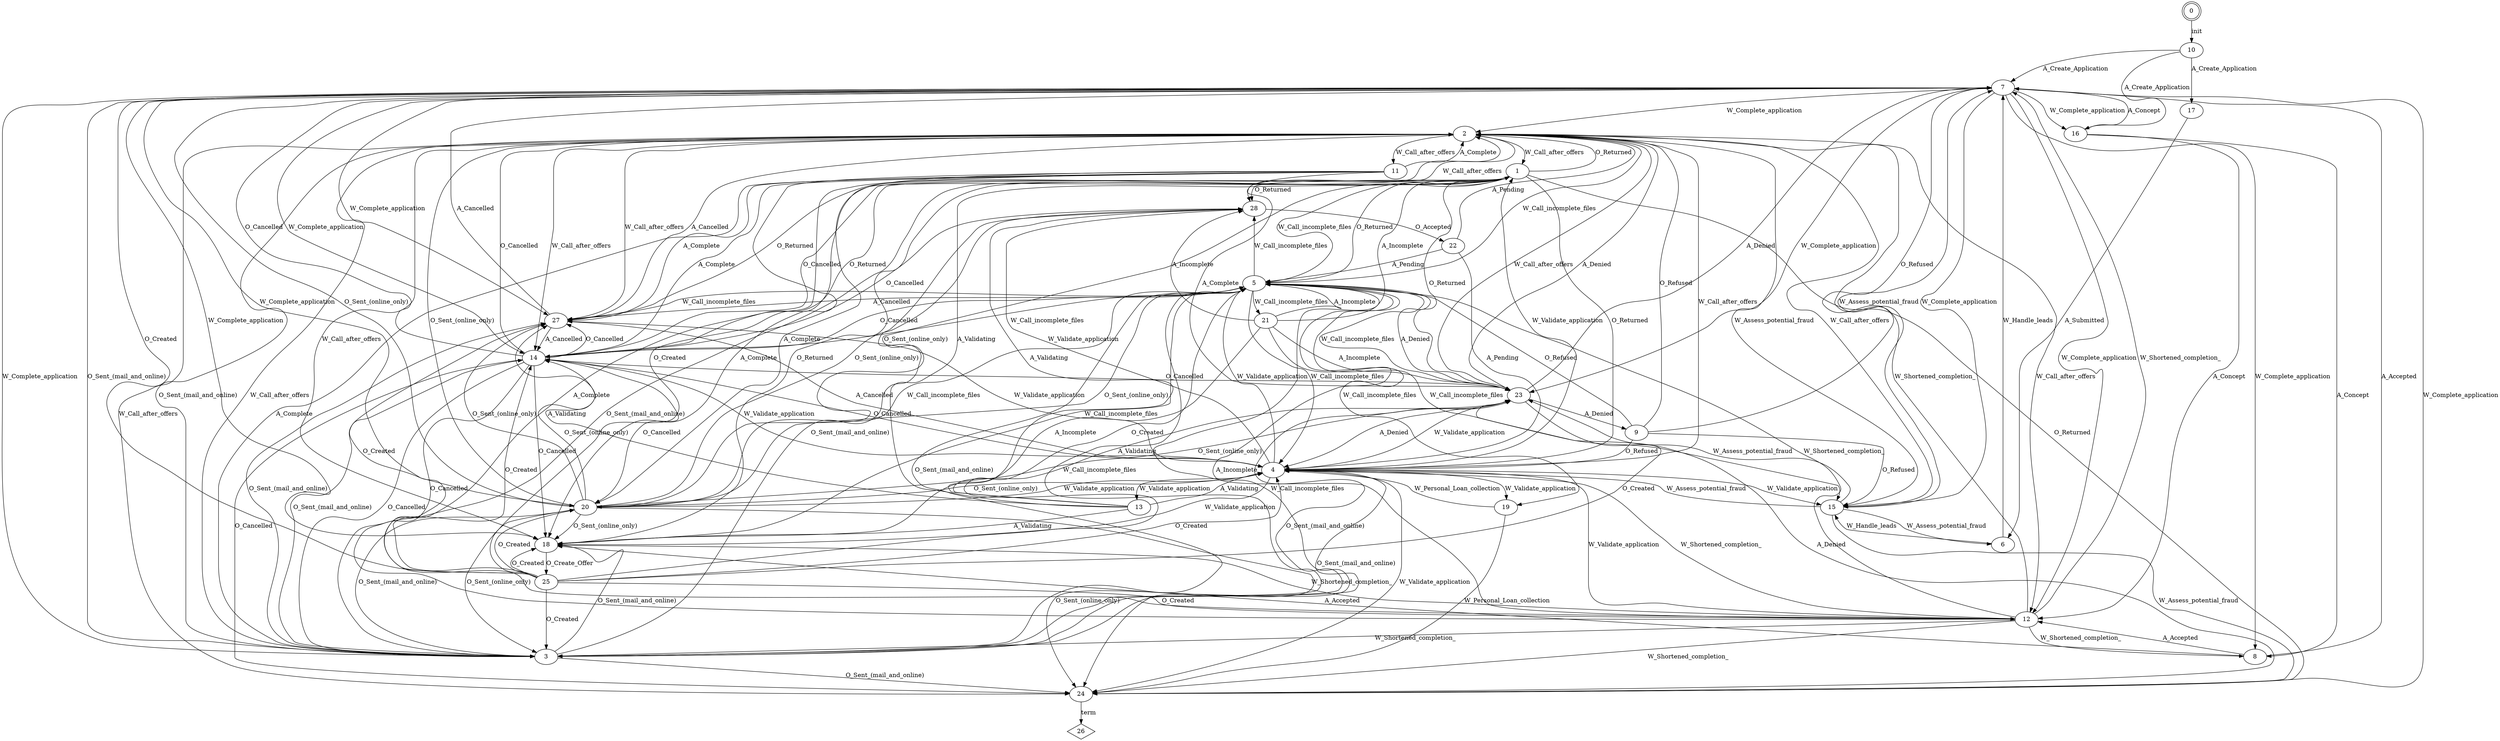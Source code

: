 strict digraph  {
0 [shape=doublecircle];
1;
2;
3;
4;
5;
6;
7;
8;
9;
10;
11;
12;
13;
14;
15;
16;
17;
18;
19;
20;
21;
22;
23;
24;
25;
26 [shape=diamond];
27;
28;
0 -> 10  [label=init, weight=31509];
1 -> 24  [label=O_Returned, weight=1];
1 -> 5  [label=O_Returned, weight=1536];
1 -> 4  [label=O_Returned, weight=21235];
1 -> 18  [label=O_Returned, weight=2];
1 -> 2  [label=O_Returned, weight=1];
1 -> 27  [label=O_Returned, weight=4];
1 -> 14  [label=O_Returned, weight=2];
1 -> 28  [label=O_Returned, weight=483];
1 -> 23  [label=O_Returned, weight=25];
2 -> 24  [label=W_Call_after_offers, weight=9457];
2 -> 12  [label=W_Call_after_offers, weight=26];
2 -> 15  [label=W_Call_after_offers, weight=18];
2 -> 3  [label=W_Call_after_offers, weight=14];
2 -> 1  [label=W_Call_after_offers, weight=1];
2 -> 18  [label=W_Call_after_offers, weight=3931];
2 -> 11  [label=W_Call_after_offers, weight=31362];
2 -> 27  [label=W_Call_after_offers, weight=8539];
2 -> 14  [label=W_Call_after_offers, weight=208];
2 -> 28  [label=W_Call_after_offers, weight=2];
2 -> 23  [label=W_Call_after_offers, weight=85];
2 -> 4  [label=W_Call_after_offers, weight=21880];
3 -> 24  [label="O_Sent_(mail_and_online)", weight=15];
3 -> 5  [label="O_Sent_(mail_and_online)", weight=748];
3 -> 7  [label="O_Sent_(mail_and_online)", weight=30912];
3 -> 1  [label="O_Sent_(mail_and_online)", weight=100];
3 -> 18  [label="O_Sent_(mail_and_online)", weight=406];
3 -> 2  [label="O_Sent_(mail_and_online)", weight=3451];
3 -> 20  [label="O_Sent_(mail_and_online)", weight=1];
3 -> 27  [label="O_Sent_(mail_and_online)", weight=546];
3 -> 14  [label="O_Sent_(mail_and_online)", weight=363];
3 -> 28  [label="O_Sent_(mail_and_online)", weight=1];
3 -> 23  [label="O_Sent_(mail_and_online)", weight=8];
3 -> 4  [label="O_Sent_(mail_and_online)", weight=45];
4 -> 24  [label=W_Validate_application, weight=12662];
4 -> 5  [label=W_Validate_application, weight=23052];
4 -> 14  [label=W_Validate_application, weight=3026];
4 -> 1  [label=W_Validate_application, weight=923];
4 -> 18  [label=W_Validate_application, weight=104];
4 -> 19  [label=W_Validate_application, weight=2];
4 -> 20  [label=W_Validate_application, weight=1];
4 -> 12  [label=W_Validate_application, weight=2];
4 -> 27  [label=W_Validate_application, weight=78];
4 -> 13  [label=W_Validate_application, weight=38816];
4 -> 28  [label=W_Validate_application, weight=11738];
4 -> 15  [label=W_Validate_application, weight=248];
4 -> 23  [label=W_Validate_application, weight=3254];
5 -> 24  [label=W_Call_incomplete_files, weight=4676];
5 -> 15  [label=W_Call_incomplete_files, weight=13];
5 -> 14  [label=W_Call_incomplete_files, weight=1529];
5 -> 1  [label=W_Call_incomplete_files, weight=721];
5 -> 18  [label=W_Call_incomplete_files, weight=1819];
5 -> 2  [label=W_Call_incomplete_files, weight=5];
5 -> 20  [label=W_Call_incomplete_files, weight=15];
5 -> 3  [label=W_Call_incomplete_files, weight=8];
5 -> 27  [label=W_Call_incomplete_files, weight=871];
5 -> 21  [label=W_Call_incomplete_files, weight=23055];
5 -> 28  [label=W_Call_incomplete_files, weight=4783];
5 -> 19  [label=W_Call_incomplete_files, weight=1];
5 -> 23  [label=W_Call_incomplete_files, weight=186];
5 -> 4  [label=W_Call_incomplete_files, weight=16929];
6 -> 7  [label=W_Handle_leads, weight=20423];
6 -> 15  [label=W_Handle_leads, weight=22];
7 -> 24  [label=W_Complete_application, weight=144];
7 -> 12  [label=W_Complete_application, weight=25];
7 -> 16  [label=W_Complete_application, weight=28120];
7 -> 8  [label=W_Complete_application, weight=22249];
7 -> 18  [label=W_Complete_application, weight=1575];
7 -> 2  [label=W_Complete_application, weight=31362];
7 -> 20  [label=W_Complete_application, weight=16];
7 -> 3  [label=W_Complete_application, weight=596];
7 -> 27  [label=W_Complete_application, weight=40];
7 -> 14  [label=W_Complete_application, weight=56];
7 -> 15  [label=W_Complete_application, weight=13];
7 -> 23  [label=W_Complete_application, weight=9];
8 -> 7  [label=A_Accepted, weight=1538];
8 -> 18  [label=A_Accepted, weight=29966];
8 -> 12  [label=A_Accepted, weight=5];
9 -> 5  [label=O_Refused, weight=195];
9 -> 7  [label=O_Refused, weight=25];
9 -> 2  [label=O_Refused, weight=109];
9 -> 15  [label=O_Refused, weight=102];
9 -> 4  [label=O_Refused, weight=3289];
10 -> 7  [label=A_Create_Application, weight=7697];
10 -> 16  [label=A_Create_Application, weight=3389];
10 -> 17  [label=A_Create_Application, weight=20423];
11 -> 12  [label=A_Complete, weight=45];
11 -> 18  [label=A_Complete, weight=521];
11 -> 2  [label=A_Complete, weight=30396];
11 -> 20  [label=A_Complete, weight=2];
11 -> 3  [label=A_Complete, weight=39];
11 -> 27  [label=A_Complete, weight=57];
11 -> 14  [label=A_Complete, weight=287];
11 -> 23  [label=A_Complete, weight=15];
12 -> 24  [label=W_Shortened_completion_, weight=5];
12 -> 5  [label=W_Shortened_completion_, weight=1];
12 -> 7  [label=W_Shortened_completion_, weight=12];
12 -> 8  [label=W_Shortened_completion_, weight=29];
12 -> 18  [label=W_Shortened_completion_, weight=3];
12 -> 2  [label=W_Shortened_completion_, weight=68];
12 -> 3  [label=W_Shortened_completion_, weight=2];
12 -> 4  [label=W_Shortened_completion_, weight=2];
13 -> 1  [label=A_Validating, weight=20673];
13 -> 4  [label=A_Validating, weight=17925];
13 -> 18  [label=A_Validating, weight=2];
13 -> 27  [label=A_Validating, weight=6];
13 -> 28  [label=A_Validating, weight=198];
13 -> 23  [label=A_Validating, weight=12];
14 -> 24  [label=O_Cancelled, weight=4436];
14 -> 12  [label=O_Cancelled, weight=1];
14 -> 5  [label=O_Cancelled, weight=920];
14 -> 7  [label=O_Cancelled, weight=125];
14 -> 1  [label=O_Cancelled, weight=3];
14 -> 18  [label=O_Cancelled, weight=688];
14 -> 2  [label=O_Cancelled, weight=9659];
14 -> 20  [label=O_Cancelled, weight=11];
14 -> 3  [label=O_Cancelled, weight=332];
14 -> 27  [label=O_Cancelled, weight=166];
14 -> 28  [label=O_Cancelled, weight=1];
14 -> 23  [label=O_Cancelled, weight=29];
14 -> 4  [label=O_Cancelled, weight=101];
15 -> 24  [label=W_Assess_potential_fraud, weight=102];
15 -> 6  [label=W_Assess_potential_fraud, weight=22];
15 -> 7  [label=W_Assess_potential_fraud, weight=12];
15 -> 2  [label=W_Assess_potential_fraud, weight=12];
15 -> 4  [label=W_Assess_potential_fraud, weight=166];
15 -> 23  [label=W_Assess_potential_fraud, weight=102];
16 -> 12  [label=A_Concept, weight=14];
16 -> 7  [label=A_Concept, weight=22264];
16 -> 8  [label=A_Concept, weight=9231];
17 -> 6  [label=A_Submitted, weight=20423];
18 -> 25  [label=O_Create_Offer, weight=42995];
19 -> 24  [label=W_Personal_Loan_collection, weight=2];
19 -> 4  [label=W_Personal_Loan_collection, weight=1];
20 -> 24  [label="O_Sent_(online_only)", weight=8];
20 -> 5  [label="O_Sent_(online_only)", weight=868];
20 -> 7  [label="O_Sent_(online_only)", weight=450];
20 -> 1  [label="O_Sent_(online_only)", weight=122];
20 -> 2  [label="O_Sent_(online_only)", weight=300];
20 -> 18  [label="O_Sent_(online_only)", weight=88];
20 -> 3  [label="O_Sent_(online_only)", weight=1];
20 -> 27  [label="O_Sent_(online_only)", weight=45];
20 -> 14  [label="O_Sent_(online_only)", weight=27];
20 -> 28  [label="O_Sent_(online_only)", weight=3];
20 -> 23  [label="O_Sent_(online_only)", weight=1];
20 -> 4  [label="O_Sent_(online_only)", weight=28];
21 -> 5  [label=A_Incomplete, weight=22277];
21 -> 1  [label=A_Incomplete, weight=746];
21 -> 18  [label=A_Incomplete, weight=3];
21 -> 12  [label=A_Incomplete, weight=1];
21 -> 28  [label=A_Incomplete, weight=19];
21 -> 23  [label=A_Incomplete, weight=9];
22 -> 2  [label=A_Pending, weight=2];
22 -> 5  [label=A_Pending, weight=4935];
22 -> 4  [label=A_Pending, weight=12291];
23 -> 24  [label=A_Denied, weight=1];
23 -> 5  [label=A_Denied, weight=10];
23 -> 7  [label=A_Denied, weight=11];
23 -> 9  [label=A_Denied, weight=3720];
23 -> 2  [label=A_Denied, weight=9];
23 -> 4  [label=A_Denied, weight=2];
24 -> 26  [label=term, weight=31509];
25 -> 12  [label=O_Created, weight=3];
25 -> 5  [label=O_Created, weight=28];
25 -> 7  [label=O_Created, weight=722];
25 -> 18  [label=O_Created, weight=3887];
25 -> 2  [label=O_Created, weight=46];
25 -> 20  [label=O_Created, weight=1895];
25 -> 3  [label=O_Created, weight=35604];
25 -> 27  [label=O_Created, weight=79];
25 -> 14  [label=O_Created, weight=704];
25 -> 23  [label=O_Created, weight=18];
25 -> 4  [label=O_Created, weight=9];
27 -> 5  [label=A_Cancelled, weight=41];
27 -> 7  [label=A_Cancelled, weight=14];
27 -> 2  [label=A_Cancelled, weight=103];
27 -> 14  [label=A_Cancelled, weight=10270];
27 -> 4  [label=A_Cancelled, weight=3];
28 -> 22  [label=O_Accepted, weight=17228];
}

